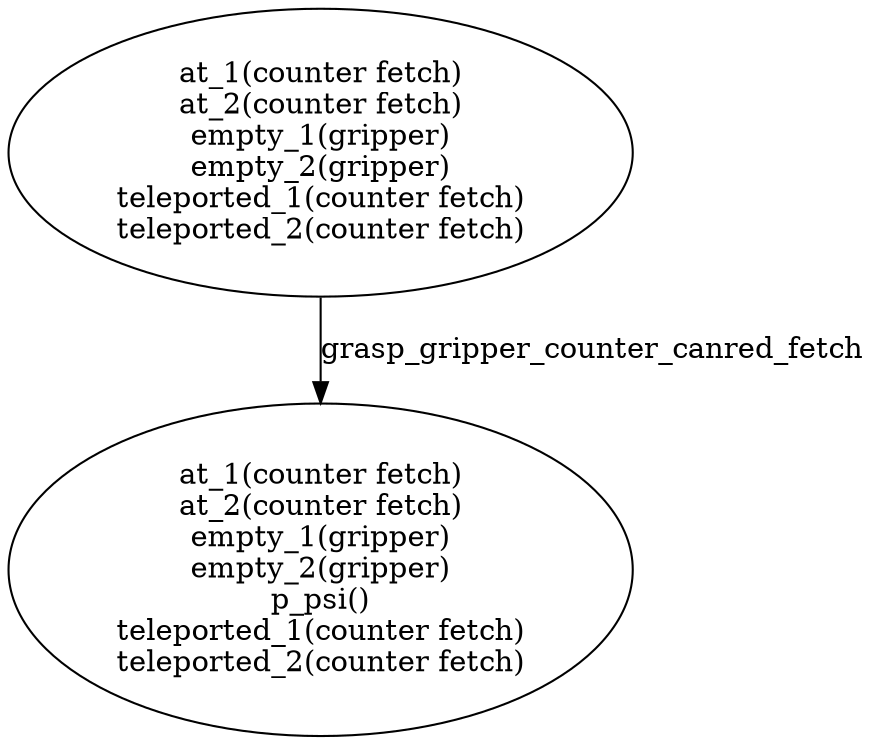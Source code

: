 strict digraph  {
1 [label="at_1(counter fetch)\nat_2(counter fetch)\nempty_1(gripper)\nempty_2(gripper)\nteleported_1(counter fetch)\nteleported_2(counter fetch)"];
2 [label="at_1(counter fetch)\nat_2(counter fetch)\nempty_1(gripper)\nempty_2(gripper)\np_psi()\nteleported_1(counter fetch)\nteleported_2(counter fetch)"];
1 -> 2  [label=grasp_gripper_counter_canred_fetch];
}
